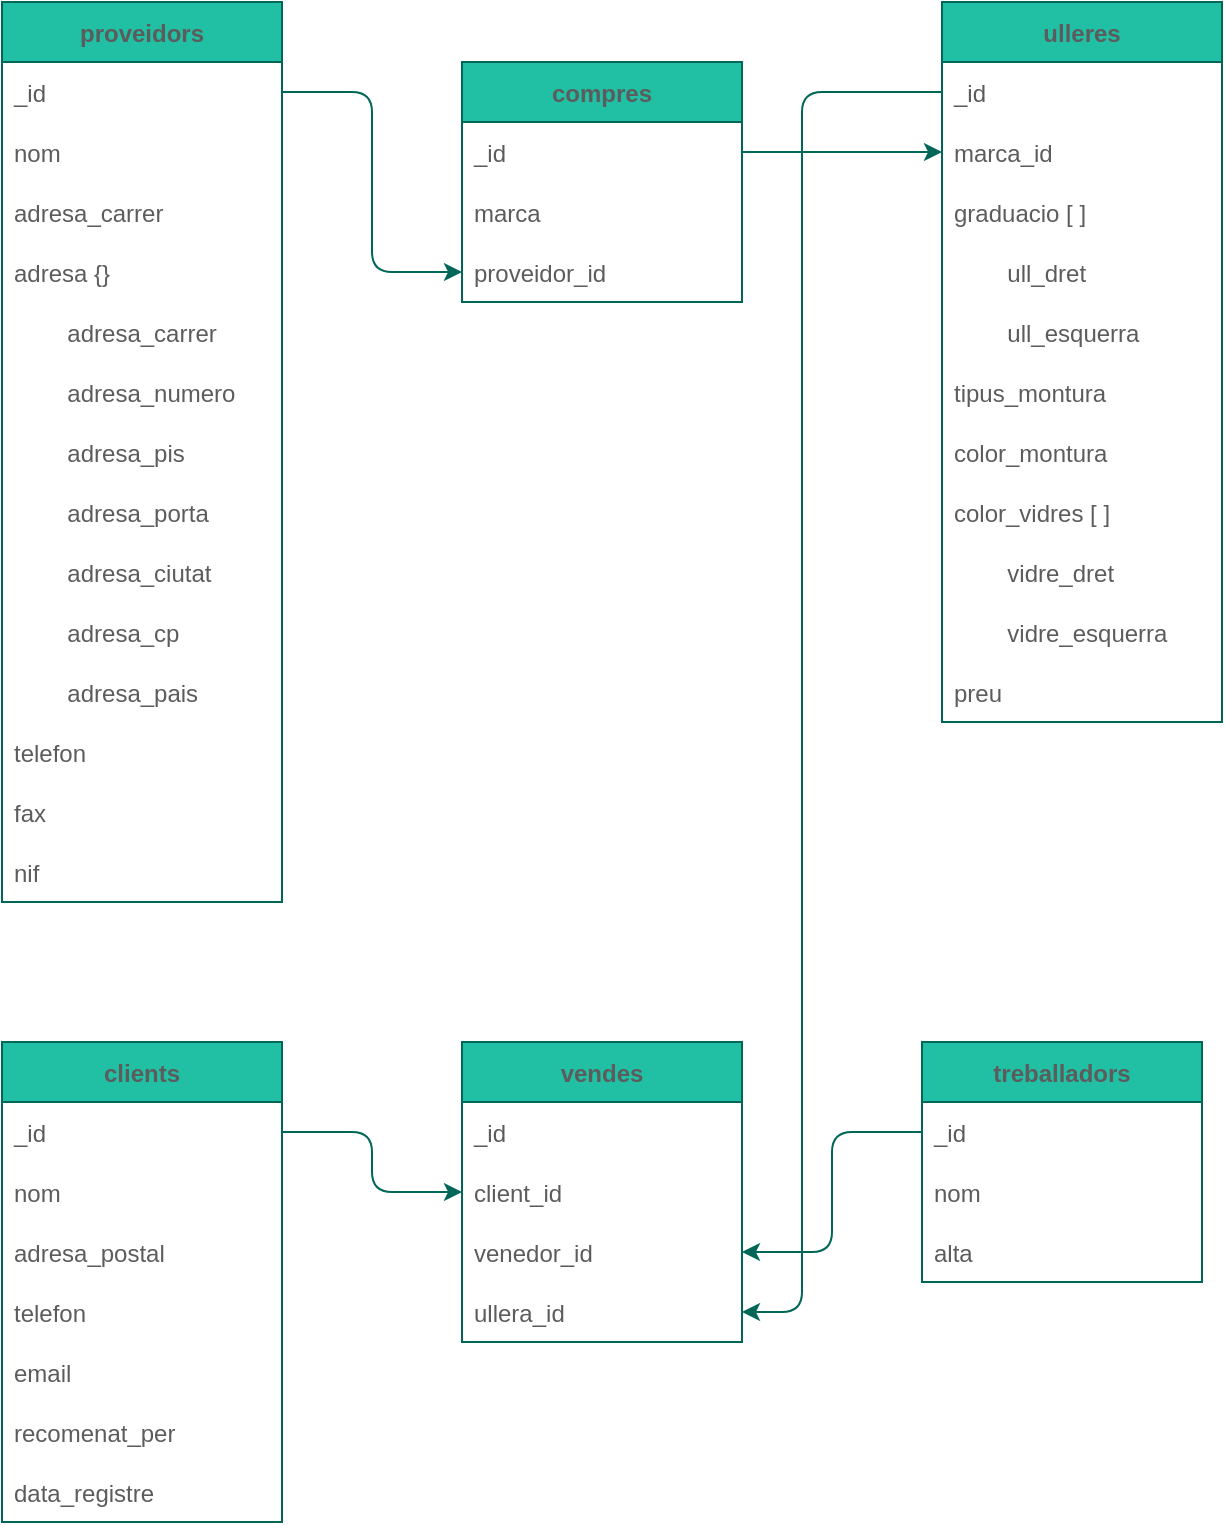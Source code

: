 <mxfile version="16.1.2" type="device"><diagram id="shwFxcLf__Ge0HK19vut" name="Page-1"><mxGraphModel dx="856" dy="570" grid="1" gridSize="10" guides="1" tooltips="1" connect="1" arrows="1" fold="1" page="1" pageScale="1" pageWidth="1169" pageHeight="1654" math="0" shadow="0"><root><mxCell id="DGRV6i35e0Qm-R5cE8dM-0"/><mxCell id="DGRV6i35e0Qm-R5cE8dM-1" parent="DGRV6i35e0Qm-R5cE8dM-0"/><mxCell id="IjgSWsfnrX7HT0hySPnb-0" value="proveidors" style="swimlane;fontStyle=1;childLayout=stackLayout;horizontal=1;startSize=30;horizontalStack=0;resizeParent=1;resizeParentMax=0;resizeLast=0;collapsible=1;marginBottom=0;fillColor=#21C0A5;strokeColor=#006658;fontColor=#5C5C5C;rounded=0;" vertex="1" parent="DGRV6i35e0Qm-R5cE8dM-1"><mxGeometry x="80" y="80" width="140" height="450" as="geometry"><mxRectangle x="100" y="110" width="90" height="30" as="alternateBounds"/></mxGeometry></mxCell><mxCell id="IjgSWsfnrX7HT0hySPnb-16" value="_id" style="text;strokeColor=none;fillColor=none;align=left;verticalAlign=middle;spacingLeft=4;spacingRight=4;overflow=hidden;points=[[0,0.5],[1,0.5]];portConstraint=eastwest;rotatable=0;fontColor=#5C5C5C;rounded=0;" vertex="1" parent="IjgSWsfnrX7HT0hySPnb-0"><mxGeometry y="30" width="140" height="30" as="geometry"/></mxCell><mxCell id="IjgSWsfnrX7HT0hySPnb-1" value="nom" style="text;strokeColor=none;fillColor=none;align=left;verticalAlign=middle;spacingLeft=4;spacingRight=4;overflow=hidden;points=[[0,0.5],[1,0.5]];portConstraint=eastwest;rotatable=0;fontColor=#5C5C5C;rounded=0;" vertex="1" parent="IjgSWsfnrX7HT0hySPnb-0"><mxGeometry y="60" width="140" height="30" as="geometry"/></mxCell><mxCell id="IjgSWsfnrX7HT0hySPnb-2" value="adresa_carrer" style="text;strokeColor=none;fillColor=none;align=left;verticalAlign=middle;spacingLeft=4;spacingRight=4;overflow=hidden;points=[[0,0.5],[1,0.5]];portConstraint=eastwest;rotatable=0;fontColor=#5C5C5C;rounded=0;" vertex="1" parent="IjgSWsfnrX7HT0hySPnb-0"><mxGeometry y="90" width="140" height="30" as="geometry"/></mxCell><mxCell id="IjgSWsfnrX7HT0hySPnb-3" value="adresa {}" style="text;strokeColor=none;fillColor=none;align=left;verticalAlign=middle;spacingLeft=4;spacingRight=4;overflow=hidden;points=[[0,0.5],[1,0.5]];portConstraint=eastwest;rotatable=0;fontColor=#5C5C5C;rounded=0;" vertex="1" parent="IjgSWsfnrX7HT0hySPnb-0"><mxGeometry y="120" width="140" height="30" as="geometry"/></mxCell><mxCell id="IjgSWsfnrX7HT0hySPnb-15" value="        adresa_carrer" style="text;strokeColor=none;fillColor=none;align=left;verticalAlign=middle;spacingLeft=4;spacingRight=4;overflow=hidden;points=[[0,0.5],[1,0.5]];portConstraint=eastwest;rotatable=0;fontColor=#5C5C5C;rounded=0;" vertex="1" parent="IjgSWsfnrX7HT0hySPnb-0"><mxGeometry y="150" width="140" height="30" as="geometry"/></mxCell><mxCell id="IjgSWsfnrX7HT0hySPnb-14" value="        adresa_numero" style="text;strokeColor=none;fillColor=none;align=left;verticalAlign=middle;spacingLeft=4;spacingRight=4;overflow=hidden;points=[[0,0.5],[1,0.5]];portConstraint=eastwest;rotatable=0;fontColor=#5C5C5C;rounded=0;" vertex="1" parent="IjgSWsfnrX7HT0hySPnb-0"><mxGeometry y="180" width="140" height="30" as="geometry"/></mxCell><mxCell id="IjgSWsfnrX7HT0hySPnb-13" value="        adresa_pis" style="text;strokeColor=none;fillColor=none;align=left;verticalAlign=middle;spacingLeft=4;spacingRight=4;overflow=hidden;points=[[0,0.5],[1,0.5]];portConstraint=eastwest;rotatable=0;fontColor=#5C5C5C;rounded=0;" vertex="1" parent="IjgSWsfnrX7HT0hySPnb-0"><mxGeometry y="210" width="140" height="30" as="geometry"/></mxCell><mxCell id="IjgSWsfnrX7HT0hySPnb-12" value="        adresa_porta" style="text;strokeColor=none;fillColor=none;align=left;verticalAlign=middle;spacingLeft=4;spacingRight=4;overflow=hidden;points=[[0,0.5],[1,0.5]];portConstraint=eastwest;rotatable=0;fontColor=#5C5C5C;rounded=0;" vertex="1" parent="IjgSWsfnrX7HT0hySPnb-0"><mxGeometry y="240" width="140" height="30" as="geometry"/></mxCell><mxCell id="IjgSWsfnrX7HT0hySPnb-11" value="        adresa_ciutat" style="text;strokeColor=none;fillColor=none;align=left;verticalAlign=middle;spacingLeft=4;spacingRight=4;overflow=hidden;points=[[0,0.5],[1,0.5]];portConstraint=eastwest;rotatable=0;fontColor=#5C5C5C;rounded=0;" vertex="1" parent="IjgSWsfnrX7HT0hySPnb-0"><mxGeometry y="270" width="140" height="30" as="geometry"/></mxCell><mxCell id="IjgSWsfnrX7HT0hySPnb-10" value="        adresa_cp" style="text;strokeColor=none;fillColor=none;align=left;verticalAlign=middle;spacingLeft=4;spacingRight=4;overflow=hidden;points=[[0,0.5],[1,0.5]];portConstraint=eastwest;rotatable=0;fontColor=#5C5C5C;rounded=0;" vertex="1" parent="IjgSWsfnrX7HT0hySPnb-0"><mxGeometry y="300" width="140" height="30" as="geometry"/></mxCell><mxCell id="IjgSWsfnrX7HT0hySPnb-9" value="        adresa_pais" style="text;strokeColor=none;fillColor=none;align=left;verticalAlign=middle;spacingLeft=4;spacingRight=4;overflow=hidden;points=[[0,0.5],[1,0.5]];portConstraint=eastwest;rotatable=0;fontColor=#5C5C5C;rounded=0;" vertex="1" parent="IjgSWsfnrX7HT0hySPnb-0"><mxGeometry y="330" width="140" height="30" as="geometry"/></mxCell><mxCell id="IjgSWsfnrX7HT0hySPnb-8" value="telefon" style="text;strokeColor=none;fillColor=none;align=left;verticalAlign=middle;spacingLeft=4;spacingRight=4;overflow=hidden;points=[[0,0.5],[1,0.5]];portConstraint=eastwest;rotatable=0;fontColor=#5C5C5C;rounded=0;" vertex="1" parent="IjgSWsfnrX7HT0hySPnb-0"><mxGeometry y="360" width="140" height="30" as="geometry"/></mxCell><mxCell id="IjgSWsfnrX7HT0hySPnb-7" value="fax" style="text;strokeColor=none;fillColor=none;align=left;verticalAlign=middle;spacingLeft=4;spacingRight=4;overflow=hidden;points=[[0,0.5],[1,0.5]];portConstraint=eastwest;rotatable=0;fontColor=#5C5C5C;rounded=0;" vertex="1" parent="IjgSWsfnrX7HT0hySPnb-0"><mxGeometry y="390" width="140" height="30" as="geometry"/></mxCell><mxCell id="IjgSWsfnrX7HT0hySPnb-6" value="nif" style="text;strokeColor=none;fillColor=none;align=left;verticalAlign=middle;spacingLeft=4;spacingRight=4;overflow=hidden;points=[[0,0.5],[1,0.5]];portConstraint=eastwest;rotatable=0;fontColor=#5C5C5C;rounded=0;" vertex="1" parent="IjgSWsfnrX7HT0hySPnb-0"><mxGeometry y="420" width="140" height="30" as="geometry"/></mxCell><mxCell id="IjgSWsfnrX7HT0hySPnb-18" value="ulleres" style="swimlane;fontStyle=1;childLayout=stackLayout;horizontal=1;startSize=30;horizontalStack=0;resizeParent=1;resizeParentMax=0;resizeLast=0;collapsible=1;marginBottom=0;rounded=0;sketch=0;fontColor=#5C5C5C;strokeColor=#006658;fillColor=#21C0A5;" vertex="1" parent="DGRV6i35e0Qm-R5cE8dM-1"><mxGeometry x="550" y="80" width="140" height="360" as="geometry"/></mxCell><mxCell id="IjgSWsfnrX7HT0hySPnb-19" value="_id" style="text;strokeColor=none;fillColor=none;align=left;verticalAlign=middle;spacingLeft=4;spacingRight=4;overflow=hidden;points=[[0,0.5],[1,0.5]];portConstraint=eastwest;rotatable=0;rounded=0;sketch=0;fontColor=#5C5C5C;" vertex="1" parent="IjgSWsfnrX7HT0hySPnb-18"><mxGeometry y="30" width="140" height="30" as="geometry"/></mxCell><mxCell id="IjgSWsfnrX7HT0hySPnb-20" value="marca_id" style="text;strokeColor=none;fillColor=none;align=left;verticalAlign=middle;spacingLeft=4;spacingRight=4;overflow=hidden;points=[[0,0.5],[1,0.5]];portConstraint=eastwest;rotatable=0;rounded=0;sketch=0;fontColor=#5C5C5C;" vertex="1" parent="IjgSWsfnrX7HT0hySPnb-18"><mxGeometry y="60" width="140" height="30" as="geometry"/></mxCell><mxCell id="IjgSWsfnrX7HT0hySPnb-21" value="graduacio [ ]" style="text;strokeColor=none;fillColor=none;align=left;verticalAlign=middle;spacingLeft=4;spacingRight=4;overflow=hidden;points=[[0,0.5],[1,0.5]];portConstraint=eastwest;rotatable=0;rounded=0;sketch=0;fontColor=#5C5C5C;" vertex="1" parent="IjgSWsfnrX7HT0hySPnb-18"><mxGeometry y="90" width="140" height="30" as="geometry"/></mxCell><mxCell id="IjgSWsfnrX7HT0hySPnb-31" value="        ull_dret" style="text;strokeColor=none;fillColor=none;align=left;verticalAlign=middle;spacingLeft=4;spacingRight=4;overflow=hidden;points=[[0,0.5],[1,0.5]];portConstraint=eastwest;rotatable=0;rounded=0;sketch=0;fontColor=#5C5C5C;" vertex="1" parent="IjgSWsfnrX7HT0hySPnb-18"><mxGeometry y="120" width="140" height="30" as="geometry"/></mxCell><mxCell id="IjgSWsfnrX7HT0hySPnb-30" value="        ull_esquerra" style="text;strokeColor=none;fillColor=none;align=left;verticalAlign=middle;spacingLeft=4;spacingRight=4;overflow=hidden;points=[[0,0.5],[1,0.5]];portConstraint=eastwest;rotatable=0;rounded=0;sketch=0;fontColor=#5C5C5C;" vertex="1" parent="IjgSWsfnrX7HT0hySPnb-18"><mxGeometry y="150" width="140" height="30" as="geometry"/></mxCell><mxCell id="IjgSWsfnrX7HT0hySPnb-25" value="tipus_montura" style="text;strokeColor=none;fillColor=none;align=left;verticalAlign=middle;spacingLeft=4;spacingRight=4;overflow=hidden;points=[[0,0.5],[1,0.5]];portConstraint=eastwest;rotatable=0;rounded=0;sketch=0;fontColor=#5C5C5C;" vertex="1" parent="IjgSWsfnrX7HT0hySPnb-18"><mxGeometry y="180" width="140" height="30" as="geometry"/></mxCell><mxCell id="IjgSWsfnrX7HT0hySPnb-24" value="color_montura" style="text;strokeColor=none;fillColor=none;align=left;verticalAlign=middle;spacingLeft=4;spacingRight=4;overflow=hidden;points=[[0,0.5],[1,0.5]];portConstraint=eastwest;rotatable=0;rounded=0;sketch=0;fontColor=#5C5C5C;" vertex="1" parent="IjgSWsfnrX7HT0hySPnb-18"><mxGeometry y="210" width="140" height="30" as="geometry"/></mxCell><mxCell id="IjgSWsfnrX7HT0hySPnb-23" value="color_vidres [ ]" style="text;strokeColor=none;fillColor=none;align=left;verticalAlign=middle;spacingLeft=4;spacingRight=4;overflow=hidden;points=[[0,0.5],[1,0.5]];portConstraint=eastwest;rotatable=0;rounded=0;sketch=0;fontColor=#5C5C5C;" vertex="1" parent="IjgSWsfnrX7HT0hySPnb-18"><mxGeometry y="240" width="140" height="30" as="geometry"/></mxCell><mxCell id="IjgSWsfnrX7HT0hySPnb-22" value="        vidre_dret" style="text;strokeColor=none;fillColor=none;align=left;verticalAlign=middle;spacingLeft=4;spacingRight=4;overflow=hidden;points=[[0,0.5],[1,0.5]];portConstraint=eastwest;rotatable=0;rounded=0;sketch=0;fontColor=#5C5C5C;" vertex="1" parent="IjgSWsfnrX7HT0hySPnb-18"><mxGeometry y="270" width="140" height="30" as="geometry"/></mxCell><mxCell id="IjgSWsfnrX7HT0hySPnb-33" value="        vidre_esquerra" style="text;strokeColor=none;fillColor=none;align=left;verticalAlign=middle;spacingLeft=4;spacingRight=4;overflow=hidden;points=[[0,0.5],[1,0.5]];portConstraint=eastwest;rotatable=0;rounded=0;sketch=0;fontColor=#5C5C5C;" vertex="1" parent="IjgSWsfnrX7HT0hySPnb-18"><mxGeometry y="300" width="140" height="30" as="geometry"/></mxCell><mxCell id="IjgSWsfnrX7HT0hySPnb-32" value="preu" style="text;strokeColor=none;fillColor=none;align=left;verticalAlign=middle;spacingLeft=4;spacingRight=4;overflow=hidden;points=[[0,0.5],[1,0.5]];portConstraint=eastwest;rotatable=0;rounded=0;sketch=0;fontColor=#5C5C5C;" vertex="1" parent="IjgSWsfnrX7HT0hySPnb-18"><mxGeometry y="330" width="140" height="30" as="geometry"/></mxCell><mxCell id="IjgSWsfnrX7HT0hySPnb-26" value="compres" style="swimlane;fontStyle=1;childLayout=stackLayout;horizontal=1;startSize=30;horizontalStack=0;resizeParent=1;resizeParentMax=0;resizeLast=0;collapsible=1;marginBottom=0;rounded=0;sketch=0;fontColor=#5C5C5C;strokeColor=#006658;fillColor=#21C0A5;" vertex="1" parent="DGRV6i35e0Qm-R5cE8dM-1"><mxGeometry x="310" y="110" width="140" height="120" as="geometry"/></mxCell><mxCell id="IjgSWsfnrX7HT0hySPnb-27" value="_id" style="text;strokeColor=none;fillColor=none;align=left;verticalAlign=middle;spacingLeft=4;spacingRight=4;overflow=hidden;points=[[0,0.5],[1,0.5]];portConstraint=eastwest;rotatable=0;rounded=0;sketch=0;fontColor=#5C5C5C;" vertex="1" parent="IjgSWsfnrX7HT0hySPnb-26"><mxGeometry y="30" width="140" height="30" as="geometry"/></mxCell><mxCell id="IjgSWsfnrX7HT0hySPnb-28" value="marca" style="text;strokeColor=none;fillColor=none;align=left;verticalAlign=middle;spacingLeft=4;spacingRight=4;overflow=hidden;points=[[0,0.5],[1,0.5]];portConstraint=eastwest;rotatable=0;rounded=0;sketch=0;fontColor=#5C5C5C;" vertex="1" parent="IjgSWsfnrX7HT0hySPnb-26"><mxGeometry y="60" width="140" height="30" as="geometry"/></mxCell><mxCell id="IjgSWsfnrX7HT0hySPnb-29" value="proveidor_id" style="text;strokeColor=none;fillColor=none;align=left;verticalAlign=middle;spacingLeft=4;spacingRight=4;overflow=hidden;points=[[0,0.5],[1,0.5]];portConstraint=eastwest;rotatable=0;rounded=0;sketch=0;fontColor=#5C5C5C;" vertex="1" parent="IjgSWsfnrX7HT0hySPnb-26"><mxGeometry y="90" width="140" height="30" as="geometry"/></mxCell><mxCell id="IjgSWsfnrX7HT0hySPnb-34" value="" style="edgeStyle=orthogonalEdgeStyle;curved=0;rounded=1;sketch=0;orthogonalLoop=1;jettySize=auto;html=1;fontColor=#5C5C5C;strokeColor=#006658;fillColor=#21C0A5;" edge="1" parent="DGRV6i35e0Qm-R5cE8dM-1" source="IjgSWsfnrX7HT0hySPnb-16" target="IjgSWsfnrX7HT0hySPnb-29"><mxGeometry relative="1" as="geometry"/></mxCell><mxCell id="IjgSWsfnrX7HT0hySPnb-35" value="" style="edgeStyle=orthogonalEdgeStyle;curved=0;rounded=1;sketch=0;orthogonalLoop=1;jettySize=auto;html=1;fontColor=#5C5C5C;strokeColor=#006658;fillColor=#21C0A5;" edge="1" parent="DGRV6i35e0Qm-R5cE8dM-1" source="IjgSWsfnrX7HT0hySPnb-27" target="IjgSWsfnrX7HT0hySPnb-20"><mxGeometry relative="1" as="geometry"/></mxCell><mxCell id="IjgSWsfnrX7HT0hySPnb-36" value="clients" style="swimlane;fontStyle=1;childLayout=stackLayout;horizontal=1;startSize=30;horizontalStack=0;resizeParent=1;resizeParentMax=0;resizeLast=0;collapsible=1;marginBottom=0;rounded=0;sketch=0;fontColor=#5C5C5C;strokeColor=#006658;fillColor=#21C0A5;" vertex="1" parent="DGRV6i35e0Qm-R5cE8dM-1"><mxGeometry x="80" y="600" width="140" height="240" as="geometry"/></mxCell><mxCell id="IjgSWsfnrX7HT0hySPnb-43" value="_id" style="text;strokeColor=none;fillColor=none;align=left;verticalAlign=middle;spacingLeft=4;spacingRight=4;overflow=hidden;points=[[0,0.5],[1,0.5]];portConstraint=eastwest;rotatable=0;rounded=0;sketch=0;fontColor=#5C5C5C;" vertex="1" parent="IjgSWsfnrX7HT0hySPnb-36"><mxGeometry y="30" width="140" height="30" as="geometry"/></mxCell><mxCell id="IjgSWsfnrX7HT0hySPnb-37" value="nom" style="text;strokeColor=none;fillColor=none;align=left;verticalAlign=middle;spacingLeft=4;spacingRight=4;overflow=hidden;points=[[0,0.5],[1,0.5]];portConstraint=eastwest;rotatable=0;rounded=0;sketch=0;fontColor=#5C5C5C;" vertex="1" parent="IjgSWsfnrX7HT0hySPnb-36"><mxGeometry y="60" width="140" height="30" as="geometry"/></mxCell><mxCell id="IjgSWsfnrX7HT0hySPnb-38" value="adresa_postal" style="text;strokeColor=none;fillColor=none;align=left;verticalAlign=middle;spacingLeft=4;spacingRight=4;overflow=hidden;points=[[0,0.5],[1,0.5]];portConstraint=eastwest;rotatable=0;rounded=0;sketch=0;fontColor=#5C5C5C;" vertex="1" parent="IjgSWsfnrX7HT0hySPnb-36"><mxGeometry y="90" width="140" height="30" as="geometry"/></mxCell><mxCell id="IjgSWsfnrX7HT0hySPnb-39" value="telefon" style="text;strokeColor=none;fillColor=none;align=left;verticalAlign=middle;spacingLeft=4;spacingRight=4;overflow=hidden;points=[[0,0.5],[1,0.5]];portConstraint=eastwest;rotatable=0;rounded=0;sketch=0;fontColor=#5C5C5C;" vertex="1" parent="IjgSWsfnrX7HT0hySPnb-36"><mxGeometry y="120" width="140" height="30" as="geometry"/></mxCell><mxCell id="IjgSWsfnrX7HT0hySPnb-42" value="email" style="text;strokeColor=none;fillColor=none;align=left;verticalAlign=middle;spacingLeft=4;spacingRight=4;overflow=hidden;points=[[0,0.5],[1,0.5]];portConstraint=eastwest;rotatable=0;rounded=0;sketch=0;fontColor=#5C5C5C;" vertex="1" parent="IjgSWsfnrX7HT0hySPnb-36"><mxGeometry y="150" width="140" height="30" as="geometry"/></mxCell><mxCell id="IjgSWsfnrX7HT0hySPnb-41" value="recomenat_per" style="text;strokeColor=none;fillColor=none;align=left;verticalAlign=middle;spacingLeft=4;spacingRight=4;overflow=hidden;points=[[0,0.5],[1,0.5]];portConstraint=eastwest;rotatable=0;rounded=0;sketch=0;fontColor=#5C5C5C;" vertex="1" parent="IjgSWsfnrX7HT0hySPnb-36"><mxGeometry y="180" width="140" height="30" as="geometry"/></mxCell><mxCell id="IjgSWsfnrX7HT0hySPnb-40" value="data_registre" style="text;strokeColor=none;fillColor=none;align=left;verticalAlign=middle;spacingLeft=4;spacingRight=4;overflow=hidden;points=[[0,0.5],[1,0.5]];portConstraint=eastwest;rotatable=0;rounded=0;sketch=0;fontColor=#5C5C5C;" vertex="1" parent="IjgSWsfnrX7HT0hySPnb-36"><mxGeometry y="210" width="140" height="30" as="geometry"/></mxCell><mxCell id="IjgSWsfnrX7HT0hySPnb-44" value="treballadors" style="swimlane;fontStyle=1;childLayout=stackLayout;horizontal=1;startSize=30;horizontalStack=0;resizeParent=1;resizeParentMax=0;resizeLast=0;collapsible=1;marginBottom=0;rounded=0;sketch=0;fontColor=#5C5C5C;strokeColor=#006658;fillColor=#21C0A5;" vertex="1" parent="DGRV6i35e0Qm-R5cE8dM-1"><mxGeometry x="540" y="600" width="140" height="120" as="geometry"/></mxCell><mxCell id="IjgSWsfnrX7HT0hySPnb-45" value="_id" style="text;strokeColor=none;fillColor=none;align=left;verticalAlign=middle;spacingLeft=4;spacingRight=4;overflow=hidden;points=[[0,0.5],[1,0.5]];portConstraint=eastwest;rotatable=0;rounded=0;sketch=0;fontColor=#5C5C5C;" vertex="1" parent="IjgSWsfnrX7HT0hySPnb-44"><mxGeometry y="30" width="140" height="30" as="geometry"/></mxCell><mxCell id="IjgSWsfnrX7HT0hySPnb-46" value="nom" style="text;strokeColor=none;fillColor=none;align=left;verticalAlign=middle;spacingLeft=4;spacingRight=4;overflow=hidden;points=[[0,0.5],[1,0.5]];portConstraint=eastwest;rotatable=0;rounded=0;sketch=0;fontColor=#5C5C5C;" vertex="1" parent="IjgSWsfnrX7HT0hySPnb-44"><mxGeometry y="60" width="140" height="30" as="geometry"/></mxCell><mxCell id="IjgSWsfnrX7HT0hySPnb-47" value="alta" style="text;strokeColor=none;fillColor=none;align=left;verticalAlign=middle;spacingLeft=4;spacingRight=4;overflow=hidden;points=[[0,0.5],[1,0.5]];portConstraint=eastwest;rotatable=0;rounded=0;sketch=0;fontColor=#5C5C5C;" vertex="1" parent="IjgSWsfnrX7HT0hySPnb-44"><mxGeometry y="90" width="140" height="30" as="geometry"/></mxCell><mxCell id="IjgSWsfnrX7HT0hySPnb-48" value="vendes" style="swimlane;fontStyle=1;childLayout=stackLayout;horizontal=1;startSize=30;horizontalStack=0;resizeParent=1;resizeParentMax=0;resizeLast=0;collapsible=1;marginBottom=0;rounded=0;sketch=0;fontColor=#5C5C5C;strokeColor=#006658;fillColor=#21C0A5;" vertex="1" parent="DGRV6i35e0Qm-R5cE8dM-1"><mxGeometry x="310" y="600" width="140" height="150" as="geometry"/></mxCell><mxCell id="IjgSWsfnrX7HT0hySPnb-49" value="_id" style="text;strokeColor=none;fillColor=none;align=left;verticalAlign=middle;spacingLeft=4;spacingRight=4;overflow=hidden;points=[[0,0.5],[1,0.5]];portConstraint=eastwest;rotatable=0;rounded=0;sketch=0;fontColor=#5C5C5C;" vertex="1" parent="IjgSWsfnrX7HT0hySPnb-48"><mxGeometry y="30" width="140" height="30" as="geometry"/></mxCell><mxCell id="IjgSWsfnrX7HT0hySPnb-50" value="client_id" style="text;strokeColor=none;fillColor=none;align=left;verticalAlign=middle;spacingLeft=4;spacingRight=4;overflow=hidden;points=[[0,0.5],[1,0.5]];portConstraint=eastwest;rotatable=0;rounded=0;sketch=0;fontColor=#5C5C5C;" vertex="1" parent="IjgSWsfnrX7HT0hySPnb-48"><mxGeometry y="60" width="140" height="30" as="geometry"/></mxCell><mxCell id="IjgSWsfnrX7HT0hySPnb-51" value="venedor_id" style="text;strokeColor=none;fillColor=none;align=left;verticalAlign=middle;spacingLeft=4;spacingRight=4;overflow=hidden;points=[[0,0.5],[1,0.5]];portConstraint=eastwest;rotatable=0;rounded=0;sketch=0;fontColor=#5C5C5C;" vertex="1" parent="IjgSWsfnrX7HT0hySPnb-48"><mxGeometry y="90" width="140" height="30" as="geometry"/></mxCell><mxCell id="IjgSWsfnrX7HT0hySPnb-52" value="ullera_id" style="text;strokeColor=none;fillColor=none;align=left;verticalAlign=middle;spacingLeft=4;spacingRight=4;overflow=hidden;points=[[0,0.5],[1,0.5]];portConstraint=eastwest;rotatable=0;rounded=0;sketch=0;fontColor=#5C5C5C;" vertex="1" parent="IjgSWsfnrX7HT0hySPnb-48"><mxGeometry y="120" width="140" height="30" as="geometry"/></mxCell><mxCell id="IjgSWsfnrX7HT0hySPnb-53" value="" style="edgeStyle=orthogonalEdgeStyle;curved=0;rounded=1;sketch=0;orthogonalLoop=1;jettySize=auto;html=1;fontColor=#5C5C5C;strokeColor=#006658;fillColor=#21C0A5;" edge="1" parent="DGRV6i35e0Qm-R5cE8dM-1" source="IjgSWsfnrX7HT0hySPnb-43" target="IjgSWsfnrX7HT0hySPnb-50"><mxGeometry relative="1" as="geometry"/></mxCell><mxCell id="IjgSWsfnrX7HT0hySPnb-54" value="" style="edgeStyle=orthogonalEdgeStyle;curved=0;rounded=1;sketch=0;orthogonalLoop=1;jettySize=auto;html=1;fontColor=#5C5C5C;strokeColor=#006658;fillColor=#21C0A5;entryX=1;entryY=0.5;entryDx=0;entryDy=0;" edge="1" parent="DGRV6i35e0Qm-R5cE8dM-1" source="IjgSWsfnrX7HT0hySPnb-45" target="IjgSWsfnrX7HT0hySPnb-51"><mxGeometry relative="1" as="geometry"><Array as="points"><mxPoint x="495" y="645"/><mxPoint x="495" y="705"/></Array></mxGeometry></mxCell><mxCell id="IjgSWsfnrX7HT0hySPnb-62" style="edgeStyle=orthogonalEdgeStyle;curved=0;rounded=1;sketch=0;orthogonalLoop=1;jettySize=auto;html=1;entryX=1;entryY=0.5;entryDx=0;entryDy=0;fontColor=#5C5C5C;strokeColor=#006658;fillColor=#21C0A5;" edge="1" parent="DGRV6i35e0Qm-R5cE8dM-1" source="IjgSWsfnrX7HT0hySPnb-19" target="IjgSWsfnrX7HT0hySPnb-52"><mxGeometry relative="1" as="geometry"><Array as="points"><mxPoint x="480" y="125"/><mxPoint x="480" y="735"/></Array></mxGeometry></mxCell></root></mxGraphModel></diagram></mxfile>